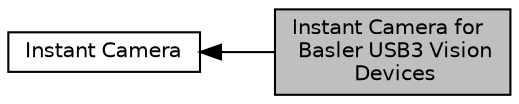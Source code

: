 digraph "Instant Camera for Basler USB3 Vision Devices"
{
  edge [fontname="Helvetica",fontsize="10",labelfontname="Helvetica",labelfontsize="10"];
  node [fontname="Helvetica",fontsize="10",shape=record];
  rankdir=LR;
  Node0 [label="Instant Camera for\l Basler USB3 Vision\l Devices",height=0.2,width=0.4,color="black", fillcolor="grey75", style="filled", fontcolor="black"];
  Node1 [label="Instant Camera",height=0.2,width=0.4,color="black", fillcolor="white", style="filled",URL="$group___pylon___instant_camera_api_generic.html",tooltip="Instant Camera classes make it possible to grab images with a few lines of code reducing the programm..."];
  Node1->Node0 [shape=plaintext, dir="back", style="solid"];
}
